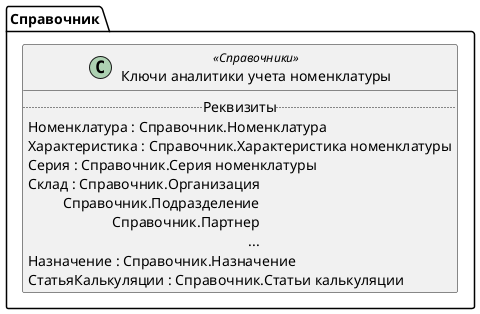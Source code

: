 ﻿@startuml КлючиАналитикиУчетаНоменклатуры
'!include templates.wsd
'..\include templates.wsd
class Справочник.КлючиАналитикиУчетаНоменклатуры as "Ключи аналитики учета номенклатуры" <<Справочники>>
{
..Реквизиты..
Номенклатура : Справочник.Номенклатура
Характеристика : Справочник.Характеристика номенклатуры
Серия : Справочник.Серия номенклатуры
Склад : Справочник.Организация\rСправочник.Подразделение\rСправочник.Партнер\r...
Назначение : Справочник.Назначение
СтатьяКалькуляции : Справочник.Статьи калькуляции
}
@enduml
